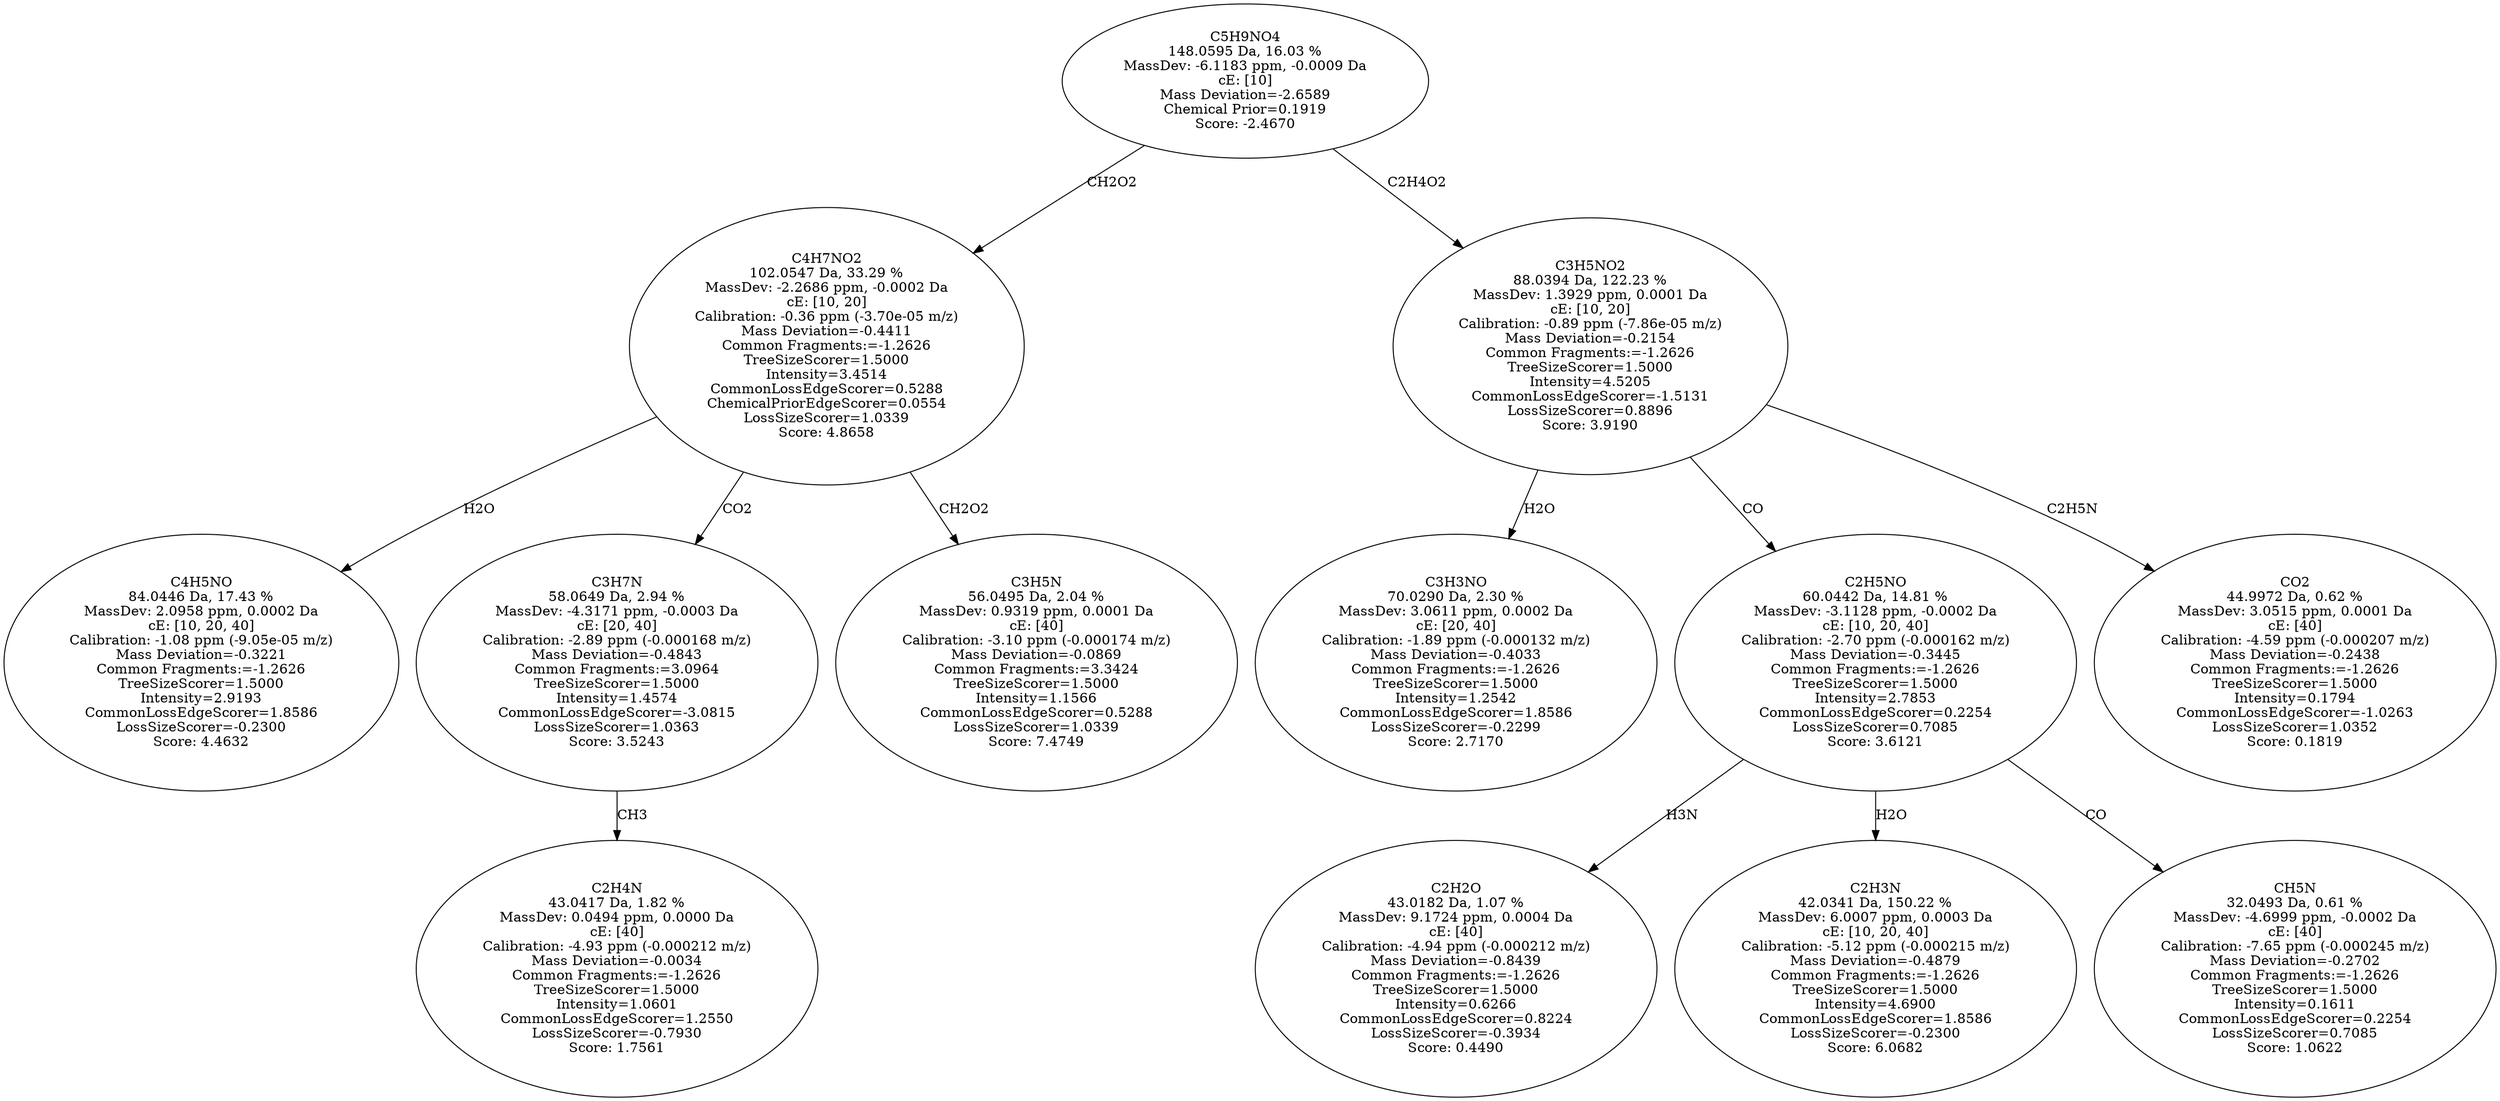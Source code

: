 strict digraph {
v1 [label="C4H5NO\n84.0446 Da, 17.43 %\nMassDev: 2.0958 ppm, 0.0002 Da\ncE: [10, 20, 40]\nCalibration: -1.08 ppm (-9.05e-05 m/z)\nMass Deviation=-0.3221\nCommon Fragments:=-1.2626\nTreeSizeScorer=1.5000\nIntensity=2.9193\nCommonLossEdgeScorer=1.8586\nLossSizeScorer=-0.2300\nScore: 4.4632"];
v2 [label="C2H4N\n43.0417 Da, 1.82 %\nMassDev: 0.0494 ppm, 0.0000 Da\ncE: [40]\nCalibration: -4.93 ppm (-0.000212 m/z)\nMass Deviation=-0.0034\nCommon Fragments:=-1.2626\nTreeSizeScorer=1.5000\nIntensity=1.0601\nCommonLossEdgeScorer=1.2550\nLossSizeScorer=-0.7930\nScore: 1.7561"];
v3 [label="C3H7N\n58.0649 Da, 2.94 %\nMassDev: -4.3171 ppm, -0.0003 Da\ncE: [20, 40]\nCalibration: -2.89 ppm (-0.000168 m/z)\nMass Deviation=-0.4843\nCommon Fragments:=3.0964\nTreeSizeScorer=1.5000\nIntensity=1.4574\nCommonLossEdgeScorer=-3.0815\nLossSizeScorer=1.0363\nScore: 3.5243"];
v4 [label="C3H5N\n56.0495 Da, 2.04 %\nMassDev: 0.9319 ppm, 0.0001 Da\ncE: [40]\nCalibration: -3.10 ppm (-0.000174 m/z)\nMass Deviation=-0.0869\nCommon Fragments:=3.3424\nTreeSizeScorer=1.5000\nIntensity=1.1566\nCommonLossEdgeScorer=0.5288\nLossSizeScorer=1.0339\nScore: 7.4749"];
v5 [label="C4H7NO2\n102.0547 Da, 33.29 %\nMassDev: -2.2686 ppm, -0.0002 Da\ncE: [10, 20]\nCalibration: -0.36 ppm (-3.70e-05 m/z)\nMass Deviation=-0.4411\nCommon Fragments:=-1.2626\nTreeSizeScorer=1.5000\nIntensity=3.4514\nCommonLossEdgeScorer=0.5288\nChemicalPriorEdgeScorer=0.0554\nLossSizeScorer=1.0339\nScore: 4.8658"];
v6 [label="C3H3NO\n70.0290 Da, 2.30 %\nMassDev: 3.0611 ppm, 0.0002 Da\ncE: [20, 40]\nCalibration: -1.89 ppm (-0.000132 m/z)\nMass Deviation=-0.4033\nCommon Fragments:=-1.2626\nTreeSizeScorer=1.5000\nIntensity=1.2542\nCommonLossEdgeScorer=1.8586\nLossSizeScorer=-0.2299\nScore: 2.7170"];
v7 [label="C2H2O\n43.0182 Da, 1.07 %\nMassDev: 9.1724 ppm, 0.0004 Da\ncE: [40]\nCalibration: -4.94 ppm (-0.000212 m/z)\nMass Deviation=-0.8439\nCommon Fragments:=-1.2626\nTreeSizeScorer=1.5000\nIntensity=0.6266\nCommonLossEdgeScorer=0.8224\nLossSizeScorer=-0.3934\nScore: 0.4490"];
v8 [label="C2H3N\n42.0341 Da, 150.22 %\nMassDev: 6.0007 ppm, 0.0003 Da\ncE: [10, 20, 40]\nCalibration: -5.12 ppm (-0.000215 m/z)\nMass Deviation=-0.4879\nCommon Fragments:=-1.2626\nTreeSizeScorer=1.5000\nIntensity=4.6900\nCommonLossEdgeScorer=1.8586\nLossSizeScorer=-0.2300\nScore: 6.0682"];
v9 [label="CH5N\n32.0493 Da, 0.61 %\nMassDev: -4.6999 ppm, -0.0002 Da\ncE: [40]\nCalibration: -7.65 ppm (-0.000245 m/z)\nMass Deviation=-0.2702\nCommon Fragments:=-1.2626\nTreeSizeScorer=1.5000\nIntensity=0.1611\nCommonLossEdgeScorer=0.2254\nLossSizeScorer=0.7085\nScore: 1.0622"];
v10 [label="C2H5NO\n60.0442 Da, 14.81 %\nMassDev: -3.1128 ppm, -0.0002 Da\ncE: [10, 20, 40]\nCalibration: -2.70 ppm (-0.000162 m/z)\nMass Deviation=-0.3445\nCommon Fragments:=-1.2626\nTreeSizeScorer=1.5000\nIntensity=2.7853\nCommonLossEdgeScorer=0.2254\nLossSizeScorer=0.7085\nScore: 3.6121"];
v11 [label="CO2\n44.9972 Da, 0.62 %\nMassDev: 3.0515 ppm, 0.0001 Da\ncE: [40]\nCalibration: -4.59 ppm (-0.000207 m/z)\nMass Deviation=-0.2438\nCommon Fragments:=-1.2626\nTreeSizeScorer=1.5000\nIntensity=0.1794\nCommonLossEdgeScorer=-1.0263\nLossSizeScorer=1.0352\nScore: 0.1819"];
v12 [label="C3H5NO2\n88.0394 Da, 122.23 %\nMassDev: 1.3929 ppm, 0.0001 Da\ncE: [10, 20]\nCalibration: -0.89 ppm (-7.86e-05 m/z)\nMass Deviation=-0.2154\nCommon Fragments:=-1.2626\nTreeSizeScorer=1.5000\nIntensity=4.5205\nCommonLossEdgeScorer=-1.5131\nLossSizeScorer=0.8896\nScore: 3.9190"];
v13 [label="C5H9NO4\n148.0595 Da, 16.03 %\nMassDev: -6.1183 ppm, -0.0009 Da\ncE: [10]\nMass Deviation=-2.6589\nChemical Prior=0.1919\nScore: -2.4670"];
v5 -> v1 [label="H2O"];
v3 -> v2 [label="CH3"];
v5 -> v3 [label="CO2"];
v5 -> v4 [label="CH2O2"];
v13 -> v5 [label="CH2O2"];
v12 -> v6 [label="H2O"];
v10 -> v7 [label="H3N"];
v10 -> v8 [label="H2O"];
v10 -> v9 [label="CO"];
v12 -> v10 [label="CO"];
v12 -> v11 [label="C2H5N"];
v13 -> v12 [label="C2H4O2"];
}